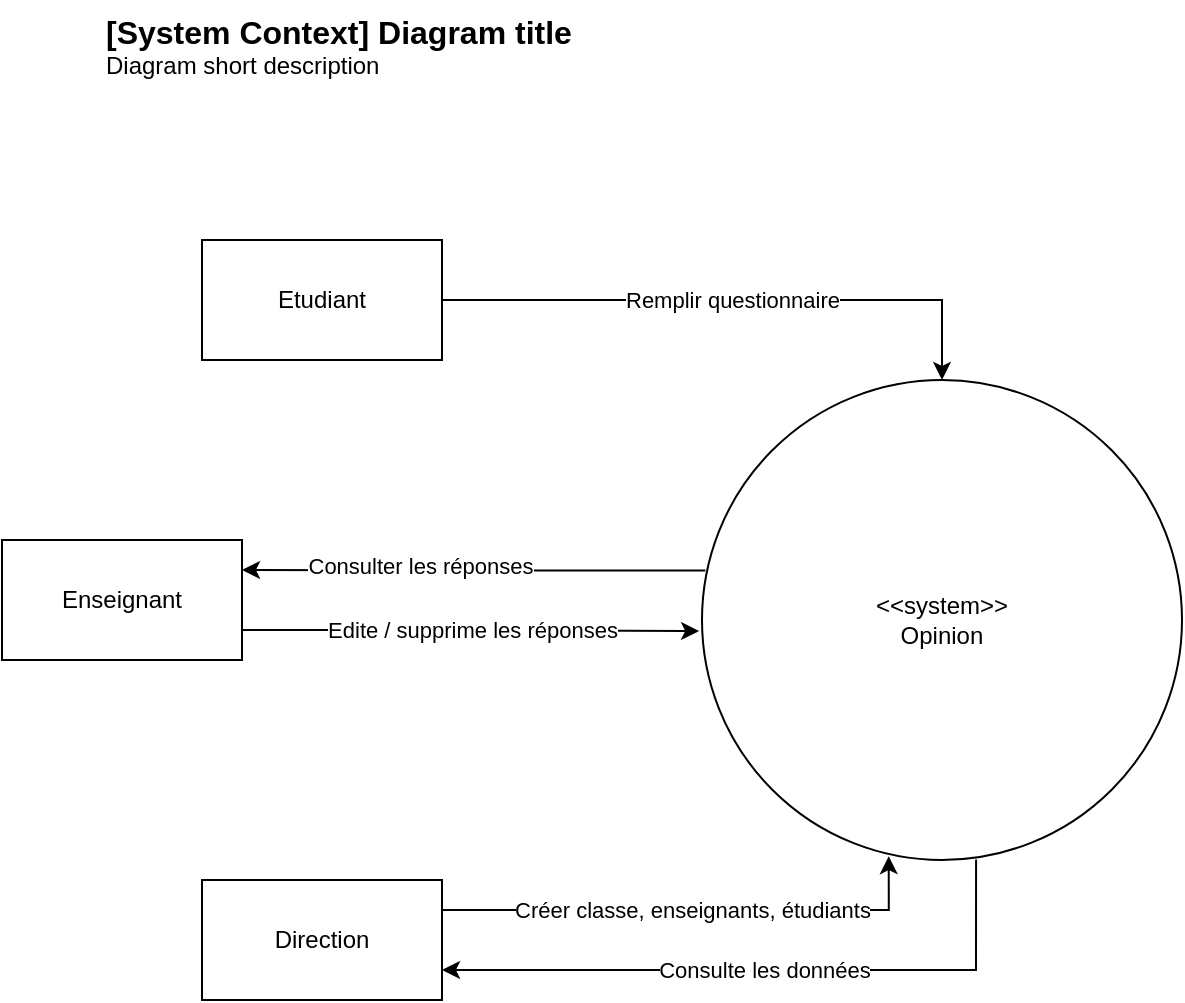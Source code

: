 <mxfile version="19.0.0" type="github">
  <diagram id="e363_-mx_vtwIWTnsq79" name="Page-1">
    <mxGraphModel dx="1554" dy="598" grid="1" gridSize="10" guides="1" tooltips="1" connect="1" arrows="1" fold="1" page="1" pageScale="1" pageWidth="827" pageHeight="1169" math="0" shadow="0">
      <root>
        <mxCell id="0" />
        <mxCell id="1" parent="0" />
        <mxCell id="8yhviAMyGkTpuzAkyulQ-7" value="Remplir questionnaire" style="edgeStyle=orthogonalEdgeStyle;rounded=0;orthogonalLoop=1;jettySize=auto;html=1;exitX=1;exitY=0.5;exitDx=0;exitDy=0;" edge="1" parent="1" source="8yhviAMyGkTpuzAkyulQ-1" target="8yhviAMyGkTpuzAkyulQ-4">
          <mxGeometry relative="1" as="geometry" />
        </mxCell>
        <mxCell id="8yhviAMyGkTpuzAkyulQ-1" value="Etudiant" style="rounded=0;whiteSpace=wrap;html=1;gradientColor=none;fillColor=none;" vertex="1" parent="1">
          <mxGeometry x="160" y="170" width="120" height="60" as="geometry" />
        </mxCell>
        <mxCell id="8yhviAMyGkTpuzAkyulQ-9" value="Edite / supprime les réponses" style="edgeStyle=orthogonalEdgeStyle;rounded=0;orthogonalLoop=1;jettySize=auto;html=1;exitX=1;exitY=0.75;exitDx=0;exitDy=0;entryX=-0.006;entryY=0.523;entryDx=0;entryDy=0;entryPerimeter=0;" edge="1" parent="1" source="8yhviAMyGkTpuzAkyulQ-2" target="8yhviAMyGkTpuzAkyulQ-4">
          <mxGeometry relative="1" as="geometry" />
        </mxCell>
        <mxCell id="8yhviAMyGkTpuzAkyulQ-2" value="Enseignant" style="rounded=0;whiteSpace=wrap;html=1;fillColor=none;gradientColor=none;" vertex="1" parent="1">
          <mxGeometry x="60" y="320" width="120" height="60" as="geometry" />
        </mxCell>
        <mxCell id="8yhviAMyGkTpuzAkyulQ-10" value="Créer classe, enseignants, étudiants" style="edgeStyle=orthogonalEdgeStyle;rounded=0;orthogonalLoop=1;jettySize=auto;html=1;exitX=1;exitY=0.25;exitDx=0;exitDy=0;entryX=0.389;entryY=0.992;entryDx=0;entryDy=0;entryPerimeter=0;" edge="1" parent="1" source="8yhviAMyGkTpuzAkyulQ-3" target="8yhviAMyGkTpuzAkyulQ-4">
          <mxGeometry relative="1" as="geometry" />
        </mxCell>
        <mxCell id="8yhviAMyGkTpuzAkyulQ-3" value="Direction" style="rounded=0;whiteSpace=wrap;html=1;fillColor=none;gradientColor=none;" vertex="1" parent="1">
          <mxGeometry x="160" y="490" width="120" height="60" as="geometry" />
        </mxCell>
        <mxCell id="8yhviAMyGkTpuzAkyulQ-8" style="edgeStyle=orthogonalEdgeStyle;rounded=0;orthogonalLoop=1;jettySize=auto;html=1;exitX=0.007;exitY=0.397;exitDx=0;exitDy=0;entryX=1;entryY=0.25;entryDx=0;entryDy=0;exitPerimeter=0;" edge="1" parent="1" source="8yhviAMyGkTpuzAkyulQ-4" target="8yhviAMyGkTpuzAkyulQ-2">
          <mxGeometry relative="1" as="geometry" />
        </mxCell>
        <mxCell id="8yhviAMyGkTpuzAkyulQ-14" value="Consulter les réponses" style="edgeLabel;html=1;align=center;verticalAlign=middle;resizable=0;points=[];" vertex="1" connectable="0" parent="8yhviAMyGkTpuzAkyulQ-8">
          <mxGeometry x="0.237" y="-2" relative="1" as="geometry">
            <mxPoint as="offset" />
          </mxGeometry>
        </mxCell>
        <mxCell id="8yhviAMyGkTpuzAkyulQ-11" value="Consulte les données" style="edgeStyle=orthogonalEdgeStyle;rounded=0;orthogonalLoop=1;jettySize=auto;html=1;exitX=0.571;exitY=0.999;exitDx=0;exitDy=0;entryX=1;entryY=0.75;entryDx=0;entryDy=0;exitPerimeter=0;" edge="1" parent="1" source="8yhviAMyGkTpuzAkyulQ-4" target="8yhviAMyGkTpuzAkyulQ-3">
          <mxGeometry relative="1" as="geometry" />
        </mxCell>
        <mxCell id="8yhviAMyGkTpuzAkyulQ-4" value="&amp;lt;&amp;lt;system&amp;gt;&amp;gt;&lt;br&gt;Opinion" style="ellipse;whiteSpace=wrap;html=1;aspect=fixed;fillColor=none;gradientColor=none;" vertex="1" parent="1">
          <mxGeometry x="410" y="240" width="240" height="240" as="geometry" />
        </mxCell>
        <object placeholders="1" c4Name="[System Context] Diagram title" c4Type="ContainerScopeBoundary" c4Description="Diagram short description" label="&lt;font style=&quot;font-size: 16px&quot;&gt;&lt;b&gt;&lt;div style=&quot;text-align: left&quot;&gt;%c4Name%&lt;/div&gt;&lt;/b&gt;&lt;/font&gt;&lt;div style=&quot;text-align: left&quot;&gt;%c4Description%&lt;/div&gt;" id="8yhviAMyGkTpuzAkyulQ-5">
          <mxCell style="text;html=1;strokeColor=none;fillColor=none;align=left;verticalAlign=top;whiteSpace=wrap;rounded=0;metaEdit=1;allowArrows=0;resizable=1;rotatable=0;connectable=0;recursiveResize=0;expand=0;pointerEvents=0;points=[[0.25,0,0],[0.5,0,0],[0.75,0,0],[1,0.25,0],[1,0.5,0],[1,0.75,0],[0.75,1,0],[0.5,1,0],[0.25,1,0],[0,0.75,0],[0,0.5,0],[0,0.25,0]];" vertex="1" parent="1">
            <mxGeometry x="110" y="50" width="260" height="40" as="geometry" />
          </mxCell>
        </object>
      </root>
    </mxGraphModel>
  </diagram>
</mxfile>
